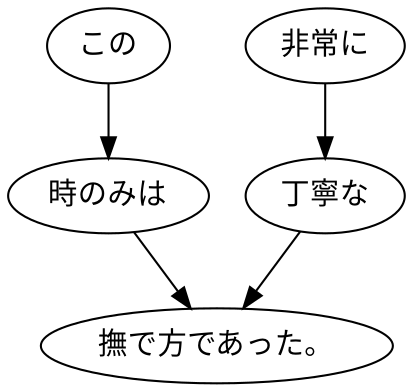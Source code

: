 digraph graph1474 {
	node0 [label="この"];
	node1 [label="時のみは"];
	node2 [label="非常に"];
	node3 [label="丁寧な"];
	node4 [label="撫で方であった。"];
	node0 -> node1;
	node1 -> node4;
	node2 -> node3;
	node3 -> node4;
}
